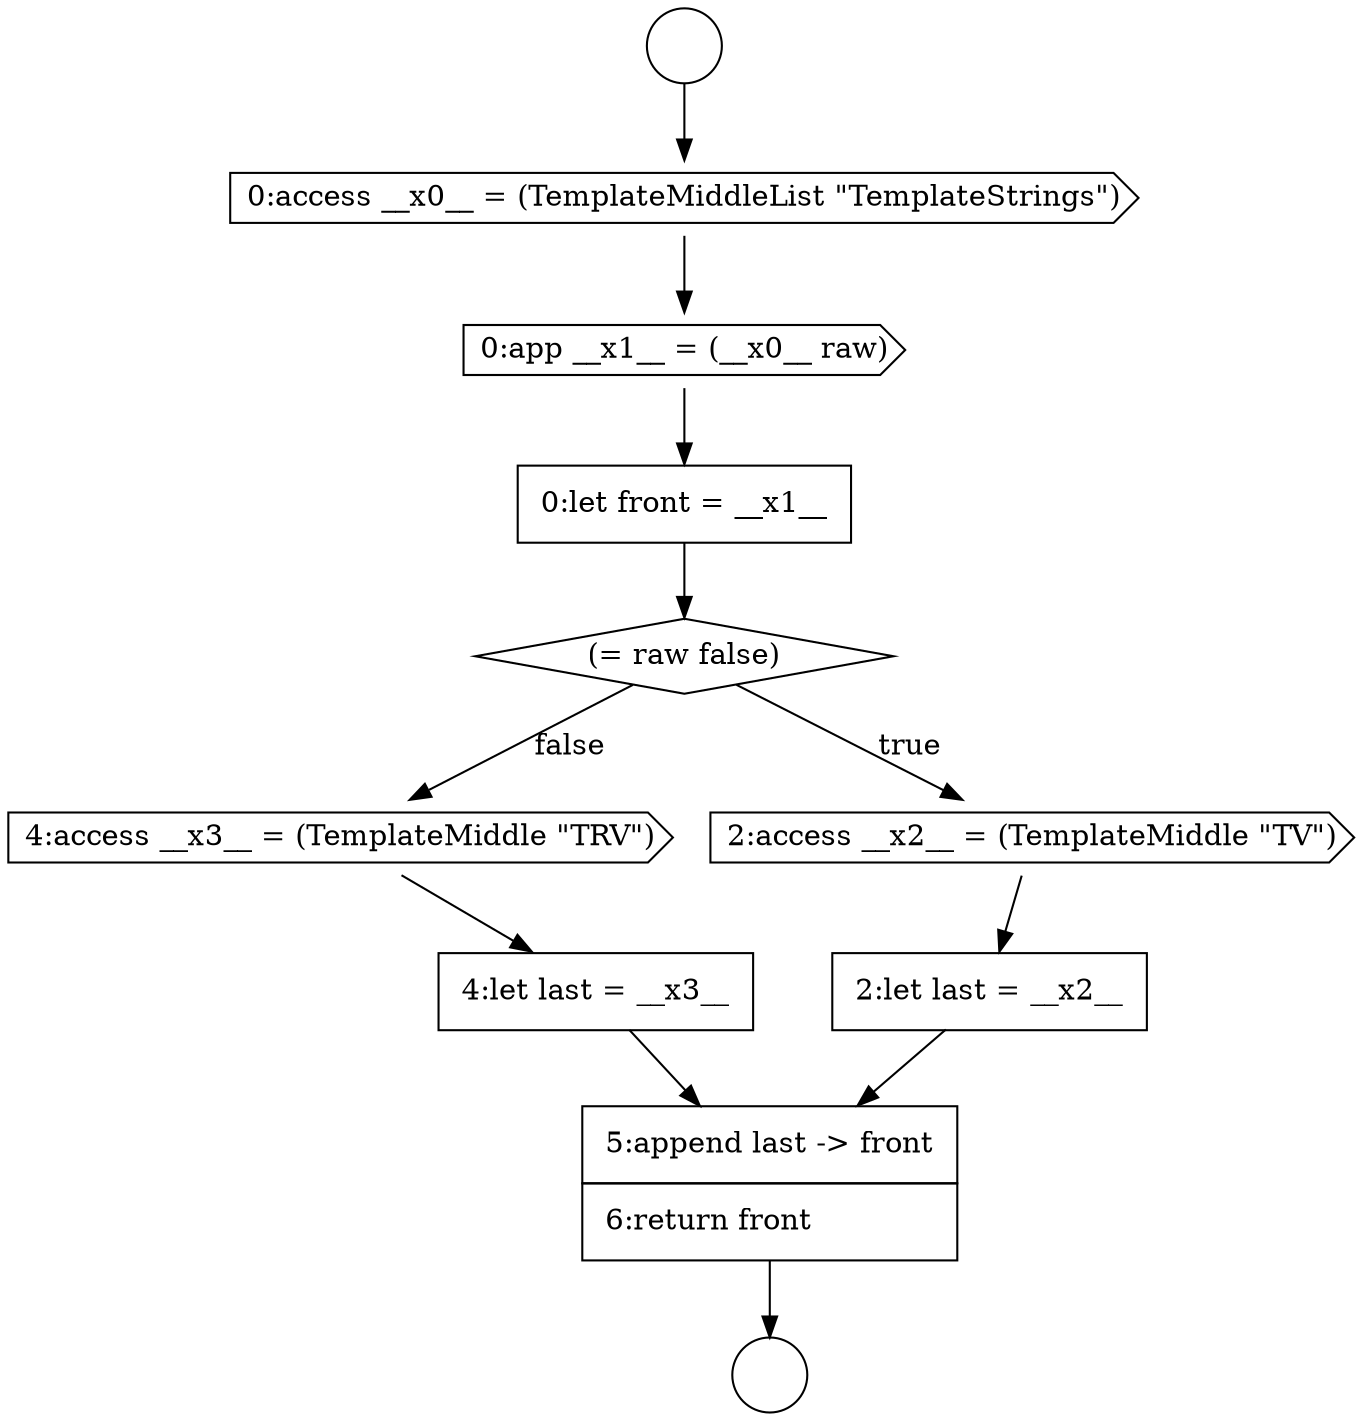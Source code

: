 digraph {
  node3577 [shape=cds, label=<<font color="black">4:access __x3__ = (TemplateMiddle &quot;TRV&quot;)</font>> color="black" fillcolor="white" style=filled]
  node3574 [shape=diamond, label=<<font color="black">(= raw false)</font>> color="black" fillcolor="white" style=filled]
  node3569 [shape=circle label=" " color="black" fillcolor="white" style=filled]
  node3578 [shape=none, margin=0, label=<<font color="black">
    <table border="0" cellborder="1" cellspacing="0" cellpadding="10">
      <tr><td align="left">4:let last = __x3__</td></tr>
    </table>
  </font>> color="black" fillcolor="white" style=filled]
  node3573 [shape=none, margin=0, label=<<font color="black">
    <table border="0" cellborder="1" cellspacing="0" cellpadding="10">
      <tr><td align="left">0:let front = __x1__</td></tr>
    </table>
  </font>> color="black" fillcolor="white" style=filled]
  node3579 [shape=none, margin=0, label=<<font color="black">
    <table border="0" cellborder="1" cellspacing="0" cellpadding="10">
      <tr><td align="left">5:append last -&gt; front</td></tr>
      <tr><td align="left">6:return front</td></tr>
    </table>
  </font>> color="black" fillcolor="white" style=filled]
  node3572 [shape=cds, label=<<font color="black">0:app __x1__ = (__x0__ raw)</font>> color="black" fillcolor="white" style=filled]
  node3570 [shape=circle label=" " color="black" fillcolor="white" style=filled]
  node3575 [shape=cds, label=<<font color="black">2:access __x2__ = (TemplateMiddle &quot;TV&quot;)</font>> color="black" fillcolor="white" style=filled]
  node3576 [shape=none, margin=0, label=<<font color="black">
    <table border="0" cellborder="1" cellspacing="0" cellpadding="10">
      <tr><td align="left">2:let last = __x2__</td></tr>
    </table>
  </font>> color="black" fillcolor="white" style=filled]
  node3571 [shape=cds, label=<<font color="black">0:access __x0__ = (TemplateMiddleList &quot;TemplateStrings&quot;)</font>> color="black" fillcolor="white" style=filled]
  node3572 -> node3573 [ color="black"]
  node3571 -> node3572 [ color="black"]
  node3579 -> node3570 [ color="black"]
  node3575 -> node3576 [ color="black"]
  node3577 -> node3578 [ color="black"]
  node3569 -> node3571 [ color="black"]
  node3573 -> node3574 [ color="black"]
  node3578 -> node3579 [ color="black"]
  node3574 -> node3575 [label=<<font color="black">true</font>> color="black"]
  node3574 -> node3577 [label=<<font color="black">false</font>> color="black"]
  node3576 -> node3579 [ color="black"]
}

